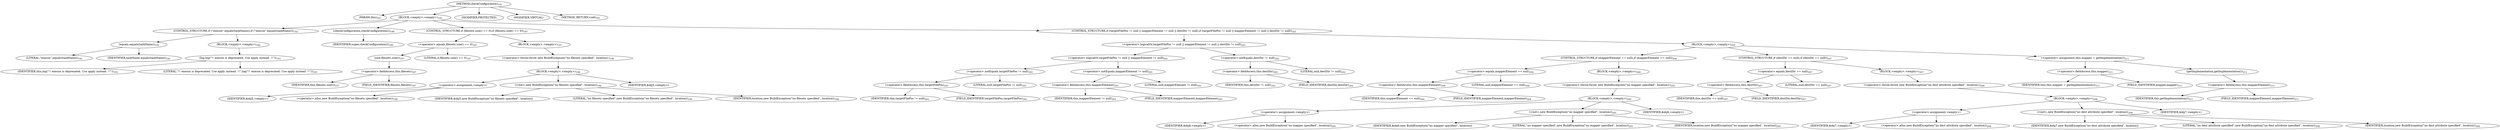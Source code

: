digraph "checkConfiguration" {  
"272" [label = <(METHOD,checkConfiguration)<SUB>191</SUB>> ]
"12" [label = <(PARAM,this)<SUB>191</SUB>> ]
"273" [label = <(BLOCK,&lt;empty&gt;,&lt;empty&gt;)<SUB>191</SUB>> ]
"274" [label = <(CONTROL_STRUCTURE,if (&quot;execon&quot;.equals(taskName)),if (&quot;execon&quot;.equals(taskName)))<SUB>192</SUB>> ]
"275" [label = <(equals,equals(taskName))<SUB>192</SUB>> ]
"276" [label = <(LITERAL,&quot;execon&quot;,equals(taskName))<SUB>192</SUB>> ]
"277" [label = <(IDENTIFIER,taskName,equals(taskName))<SUB>192</SUB>> ]
"278" [label = <(BLOCK,&lt;empty&gt;,&lt;empty&gt;)<SUB>192</SUB>> ]
"279" [label = <(log,log(&quot;!! execon is deprecated. Use apply instead. !!&quot;))<SUB>193</SUB>> ]
"11" [label = <(IDENTIFIER,this,log(&quot;!! execon is deprecated. Use apply instead. !!&quot;))<SUB>193</SUB>> ]
"280" [label = <(LITERAL,&quot;!! execon is deprecated. Use apply instead. !!&quot;,log(&quot;!! execon is deprecated. Use apply instead. !!&quot;))<SUB>193</SUB>> ]
"281" [label = <(checkConfiguration,checkConfiguration())<SUB>196</SUB>> ]
"282" [label = <(IDENTIFIER,super,checkConfiguration())<SUB>196</SUB>> ]
"283" [label = <(CONTROL_STRUCTURE,if (filesets.size() == 0),if (filesets.size() == 0))<SUB>197</SUB>> ]
"284" [label = <(&lt;operator&gt;.equals,filesets.size() == 0)<SUB>197</SUB>> ]
"285" [label = <(size,filesets.size())<SUB>197</SUB>> ]
"286" [label = <(&lt;operator&gt;.fieldAccess,this.filesets)<SUB>197</SUB>> ]
"287" [label = <(IDENTIFIER,this,filesets.size())<SUB>197</SUB>> ]
"288" [label = <(FIELD_IDENTIFIER,filesets,filesets)<SUB>197</SUB>> ]
"289" [label = <(LITERAL,0,filesets.size() == 0)<SUB>197</SUB>> ]
"290" [label = <(BLOCK,&lt;empty&gt;,&lt;empty&gt;)<SUB>197</SUB>> ]
"291" [label = <(&lt;operator&gt;.throw,throw new BuildException(&quot;no filesets specified&quot;, location);)<SUB>198</SUB>> ]
"292" [label = <(BLOCK,&lt;empty&gt;,&lt;empty&gt;)<SUB>198</SUB>> ]
"293" [label = <(&lt;operator&gt;.assignment,&lt;empty&gt;)> ]
"294" [label = <(IDENTIFIER,$obj5,&lt;empty&gt;)> ]
"295" [label = <(&lt;operator&gt;.alloc,new BuildException(&quot;no filesets specified&quot;, location))<SUB>198</SUB>> ]
"296" [label = <(&lt;init&gt;,new BuildException(&quot;no filesets specified&quot;, location))<SUB>198</SUB>> ]
"297" [label = <(IDENTIFIER,$obj5,new BuildException(&quot;no filesets specified&quot;, location))> ]
"298" [label = <(LITERAL,&quot;no filesets specified&quot;,new BuildException(&quot;no filesets specified&quot;, location))<SUB>198</SUB>> ]
"299" [label = <(IDENTIFIER,location,new BuildException(&quot;no filesets specified&quot;, location))<SUB>198</SUB>> ]
"300" [label = <(IDENTIFIER,$obj5,&lt;empty&gt;)> ]
"301" [label = <(CONTROL_STRUCTURE,if (targetFilePos != null || mapperElement != null || destDir != null),if (targetFilePos != null || mapperElement != null || destDir != null))<SUB>201</SUB>> ]
"302" [label = <(&lt;operator&gt;.logicalOr,targetFilePos != null || mapperElement != null || destDir != null)<SUB>201</SUB>> ]
"303" [label = <(&lt;operator&gt;.logicalOr,targetFilePos != null || mapperElement != null)<SUB>201</SUB>> ]
"304" [label = <(&lt;operator&gt;.notEquals,targetFilePos != null)<SUB>201</SUB>> ]
"305" [label = <(&lt;operator&gt;.fieldAccess,this.targetFilePos)<SUB>201</SUB>> ]
"306" [label = <(IDENTIFIER,this,targetFilePos != null)<SUB>201</SUB>> ]
"307" [label = <(FIELD_IDENTIFIER,targetFilePos,targetFilePos)<SUB>201</SUB>> ]
"308" [label = <(LITERAL,null,targetFilePos != null)<SUB>201</SUB>> ]
"309" [label = <(&lt;operator&gt;.notEquals,mapperElement != null)<SUB>201</SUB>> ]
"310" [label = <(&lt;operator&gt;.fieldAccess,this.mapperElement)<SUB>201</SUB>> ]
"311" [label = <(IDENTIFIER,this,mapperElement != null)<SUB>201</SUB>> ]
"312" [label = <(FIELD_IDENTIFIER,mapperElement,mapperElement)<SUB>201</SUB>> ]
"313" [label = <(LITERAL,null,mapperElement != null)<SUB>201</SUB>> ]
"314" [label = <(&lt;operator&gt;.notEquals,destDir != null)<SUB>202</SUB>> ]
"315" [label = <(&lt;operator&gt;.fieldAccess,this.destDir)<SUB>202</SUB>> ]
"316" [label = <(IDENTIFIER,this,destDir != null)<SUB>202</SUB>> ]
"317" [label = <(FIELD_IDENTIFIER,destDir,destDir)<SUB>202</SUB>> ]
"318" [label = <(LITERAL,null,destDir != null)<SUB>202</SUB>> ]
"319" [label = <(BLOCK,&lt;empty&gt;,&lt;empty&gt;)<SUB>202</SUB>> ]
"320" [label = <(CONTROL_STRUCTURE,if (mapperElement == null),if (mapperElement == null))<SUB>204</SUB>> ]
"321" [label = <(&lt;operator&gt;.equals,mapperElement == null)<SUB>204</SUB>> ]
"322" [label = <(&lt;operator&gt;.fieldAccess,this.mapperElement)<SUB>204</SUB>> ]
"323" [label = <(IDENTIFIER,this,mapperElement == null)<SUB>204</SUB>> ]
"324" [label = <(FIELD_IDENTIFIER,mapperElement,mapperElement)<SUB>204</SUB>> ]
"325" [label = <(LITERAL,null,mapperElement == null)<SUB>204</SUB>> ]
"326" [label = <(BLOCK,&lt;empty&gt;,&lt;empty&gt;)<SUB>204</SUB>> ]
"327" [label = <(&lt;operator&gt;.throw,throw new BuildException(&quot;no mapper specified&quot;, location);)<SUB>205</SUB>> ]
"328" [label = <(BLOCK,&lt;empty&gt;,&lt;empty&gt;)<SUB>205</SUB>> ]
"329" [label = <(&lt;operator&gt;.assignment,&lt;empty&gt;)> ]
"330" [label = <(IDENTIFIER,$obj6,&lt;empty&gt;)> ]
"331" [label = <(&lt;operator&gt;.alloc,new BuildException(&quot;no mapper specified&quot;, location))<SUB>205</SUB>> ]
"332" [label = <(&lt;init&gt;,new BuildException(&quot;no mapper specified&quot;, location))<SUB>205</SUB>> ]
"333" [label = <(IDENTIFIER,$obj6,new BuildException(&quot;no mapper specified&quot;, location))> ]
"334" [label = <(LITERAL,&quot;no mapper specified&quot;,new BuildException(&quot;no mapper specified&quot;, location))<SUB>205</SUB>> ]
"335" [label = <(IDENTIFIER,location,new BuildException(&quot;no mapper specified&quot;, location))<SUB>205</SUB>> ]
"336" [label = <(IDENTIFIER,$obj6,&lt;empty&gt;)> ]
"337" [label = <(CONTROL_STRUCTURE,if (destDir == null),if (destDir == null))<SUB>207</SUB>> ]
"338" [label = <(&lt;operator&gt;.equals,destDir == null)<SUB>207</SUB>> ]
"339" [label = <(&lt;operator&gt;.fieldAccess,this.destDir)<SUB>207</SUB>> ]
"340" [label = <(IDENTIFIER,this,destDir == null)<SUB>207</SUB>> ]
"341" [label = <(FIELD_IDENTIFIER,destDir,destDir)<SUB>207</SUB>> ]
"342" [label = <(LITERAL,null,destDir == null)<SUB>207</SUB>> ]
"343" [label = <(BLOCK,&lt;empty&gt;,&lt;empty&gt;)<SUB>207</SUB>> ]
"344" [label = <(&lt;operator&gt;.throw,throw new BuildException(&quot;no dest attribute specified&quot;, location);)<SUB>208</SUB>> ]
"345" [label = <(BLOCK,&lt;empty&gt;,&lt;empty&gt;)<SUB>208</SUB>> ]
"346" [label = <(&lt;operator&gt;.assignment,&lt;empty&gt;)> ]
"347" [label = <(IDENTIFIER,$obj7,&lt;empty&gt;)> ]
"348" [label = <(&lt;operator&gt;.alloc,new BuildException(&quot;no dest attribute specified&quot;, location))<SUB>208</SUB>> ]
"349" [label = <(&lt;init&gt;,new BuildException(&quot;no dest attribute specified&quot;, location))<SUB>208</SUB>> ]
"350" [label = <(IDENTIFIER,$obj7,new BuildException(&quot;no dest attribute specified&quot;, location))> ]
"351" [label = <(LITERAL,&quot;no dest attribute specified&quot;,new BuildException(&quot;no dest attribute specified&quot;, location))<SUB>208</SUB>> ]
"352" [label = <(IDENTIFIER,location,new BuildException(&quot;no dest attribute specified&quot;, location))<SUB>209</SUB>> ]
"353" [label = <(IDENTIFIER,$obj7,&lt;empty&gt;)> ]
"354" [label = <(&lt;operator&gt;.assignment,this.mapper = getImplementation())<SUB>211</SUB>> ]
"355" [label = <(&lt;operator&gt;.fieldAccess,this.mapper)<SUB>211</SUB>> ]
"356" [label = <(IDENTIFIER,this,this.mapper = getImplementation())<SUB>211</SUB>> ]
"357" [label = <(FIELD_IDENTIFIER,mapper,mapper)<SUB>211</SUB>> ]
"358" [label = <(getImplementation,getImplementation())<SUB>211</SUB>> ]
"359" [label = <(&lt;operator&gt;.fieldAccess,this.mapperElement)<SUB>211</SUB>> ]
"360" [label = <(IDENTIFIER,this,getImplementation())<SUB>211</SUB>> ]
"361" [label = <(FIELD_IDENTIFIER,mapperElement,mapperElement)<SUB>211</SUB>> ]
"362" [label = <(MODIFIER,PROTECTED)> ]
"363" [label = <(MODIFIER,VIRTUAL)> ]
"364" [label = <(METHOD_RETURN,void)<SUB>191</SUB>> ]
  "272" -> "12" 
  "272" -> "273" 
  "272" -> "362" 
  "272" -> "363" 
  "272" -> "364" 
  "273" -> "274" 
  "273" -> "281" 
  "273" -> "283" 
  "273" -> "301" 
  "274" -> "275" 
  "274" -> "278" 
  "275" -> "276" 
  "275" -> "277" 
  "278" -> "279" 
  "279" -> "11" 
  "279" -> "280" 
  "281" -> "282" 
  "283" -> "284" 
  "283" -> "290" 
  "284" -> "285" 
  "284" -> "289" 
  "285" -> "286" 
  "286" -> "287" 
  "286" -> "288" 
  "290" -> "291" 
  "291" -> "292" 
  "292" -> "293" 
  "292" -> "296" 
  "292" -> "300" 
  "293" -> "294" 
  "293" -> "295" 
  "296" -> "297" 
  "296" -> "298" 
  "296" -> "299" 
  "301" -> "302" 
  "301" -> "319" 
  "302" -> "303" 
  "302" -> "314" 
  "303" -> "304" 
  "303" -> "309" 
  "304" -> "305" 
  "304" -> "308" 
  "305" -> "306" 
  "305" -> "307" 
  "309" -> "310" 
  "309" -> "313" 
  "310" -> "311" 
  "310" -> "312" 
  "314" -> "315" 
  "314" -> "318" 
  "315" -> "316" 
  "315" -> "317" 
  "319" -> "320" 
  "319" -> "337" 
  "319" -> "354" 
  "320" -> "321" 
  "320" -> "326" 
  "321" -> "322" 
  "321" -> "325" 
  "322" -> "323" 
  "322" -> "324" 
  "326" -> "327" 
  "327" -> "328" 
  "328" -> "329" 
  "328" -> "332" 
  "328" -> "336" 
  "329" -> "330" 
  "329" -> "331" 
  "332" -> "333" 
  "332" -> "334" 
  "332" -> "335" 
  "337" -> "338" 
  "337" -> "343" 
  "338" -> "339" 
  "338" -> "342" 
  "339" -> "340" 
  "339" -> "341" 
  "343" -> "344" 
  "344" -> "345" 
  "345" -> "346" 
  "345" -> "349" 
  "345" -> "353" 
  "346" -> "347" 
  "346" -> "348" 
  "349" -> "350" 
  "349" -> "351" 
  "349" -> "352" 
  "354" -> "355" 
  "354" -> "358" 
  "355" -> "356" 
  "355" -> "357" 
  "358" -> "359" 
  "359" -> "360" 
  "359" -> "361" 
}
